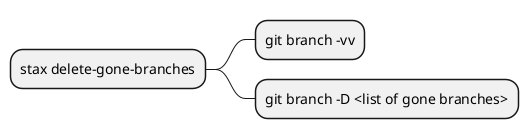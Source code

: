 @startmindmap
+ stax delete-gone-branches
++ git branch -vv
++ git branch -D <list of gone branches>
@endmindmap
